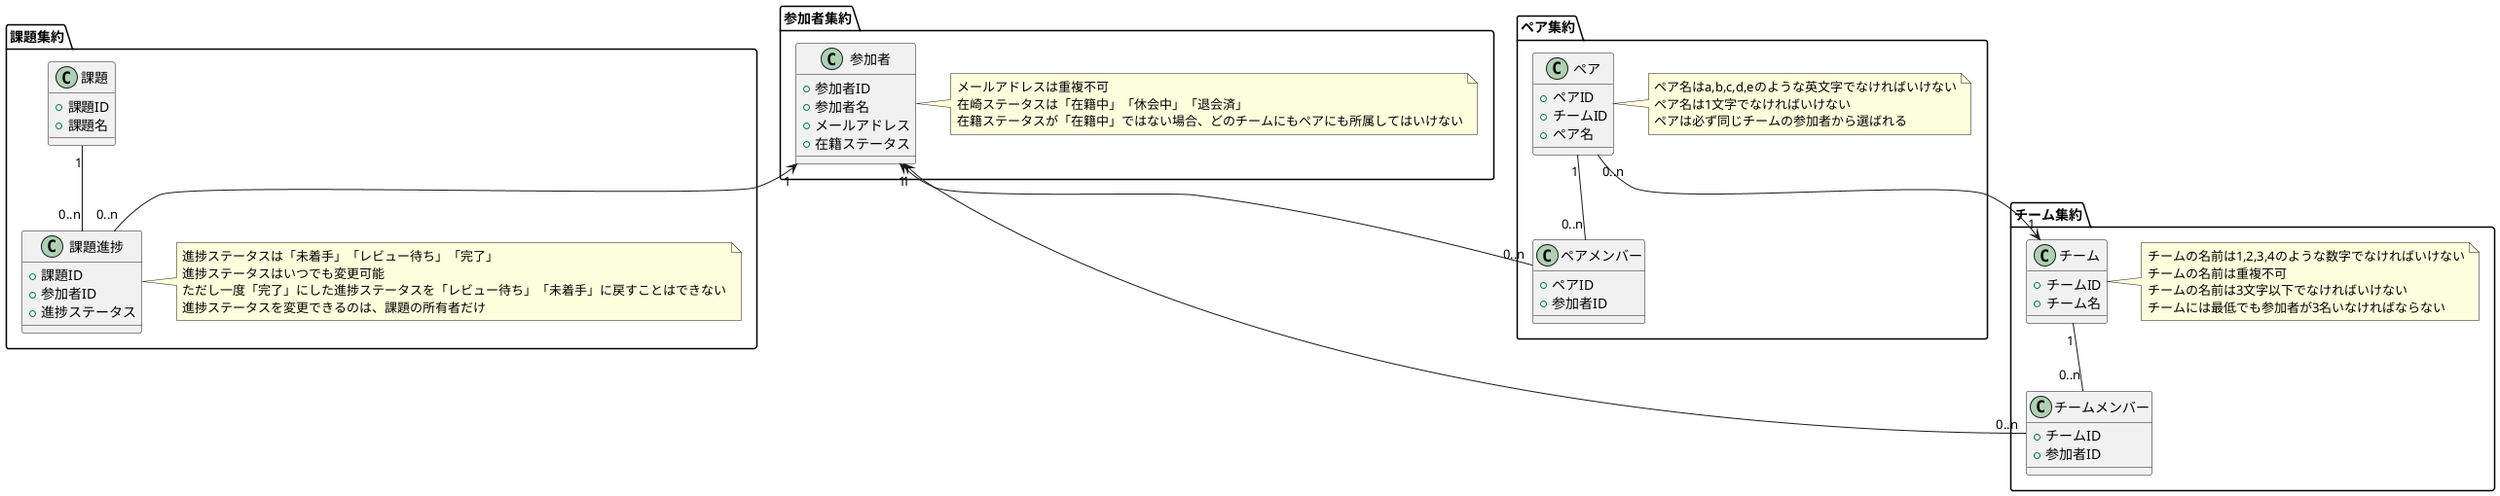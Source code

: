 @startuml

package 参加者集約 {
  class 参加者 {
    +参加者ID
    +参加者名
    +メールアドレス
    +在籍ステータス
  }
  note right of 参加者: メールアドレスは重複不可\n在崎ステータスは「在籍中」「休会中」「退会済」\n在籍ステータスが「在籍中」ではない場合、どのチームにもペアにも所属してはいけない
}

package チーム集約 {
  class チーム {
    +チームID
    +チーム名
  }

  note right of チーム: チームの名前は1,2,3,4のような数字でなければいけない\nチームの名前は重複不可\nチームの名前は3文字以下でなければいけない\nチームには最低でも参加者が3名いなければならない

  class チームメンバー {
    +チームID
    +参加者ID
  }
}

package ペア集約 {
  class ペア {
    +ペアID
    +チームID
    +ペア名
  }

  note right of ペア: ペア名はa,b,c,d,eのような英文字でなければいけない\nペア名は1文字でなければいけない\nペアは必ず同じチームの参加者から選ばれる

  class ペアメンバー {
    +ペアID
    +参加者ID
  }
}

package 課題集約 {
  class 課題 {
    +課題ID
    +課題名
  }

  class 課題進捗 {
    +課題ID
    +参加者ID
    +進捗ステータス
  }

  note right of 課題進捗: 進捗ステータスは「未着手」「レビュー待ち」「完了」\n進捗ステータスはいつでも変更可能\nただし一度「完了」にした進捗ステータスを「レビュー待ち」「未着手」に戻すことはできない\n進捗ステータスを変更できるのは、課題の所有者だけ
}

チーム "1" -- "0..n" チームメンバー
チーム "1" <-u- "0..n" ペア
ペア "1" -- "0..n" ペアメンバー
参加者 "1" <-- "0..n" ペアメンバー
参加者 "1" <-- "0..n" チームメンバー
参加者 "1" <-- "0..n" 課題進捗
課題 "1" -- "0..n" 課題進捗

@enduml
